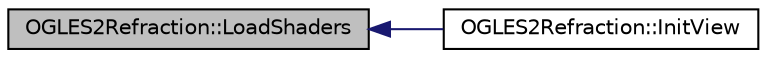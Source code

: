 digraph "OGLES2Refraction::LoadShaders"
{
  edge [fontname="Helvetica",fontsize="10",labelfontname="Helvetica",labelfontsize="10"];
  node [fontname="Helvetica",fontsize="10",shape=record];
  rankdir="LR";
  Node1 [label="OGLES2Refraction::LoadShaders",height=0.2,width=0.4,color="black", fillcolor="grey75", style="filled", fontcolor="black"];
  Node1 -> Node2 [dir="back",color="midnightblue",fontsize="10",style="solid",fontname="Helvetica"];
  Node2 [label="OGLES2Refraction::InitView",height=0.2,width=0.4,color="black", fillcolor="white", style="filled",URL="$class_o_g_l_e_s2_refraction.html#a3f7495e1a9ea4a6f5a053d9011a1533d"];
}
